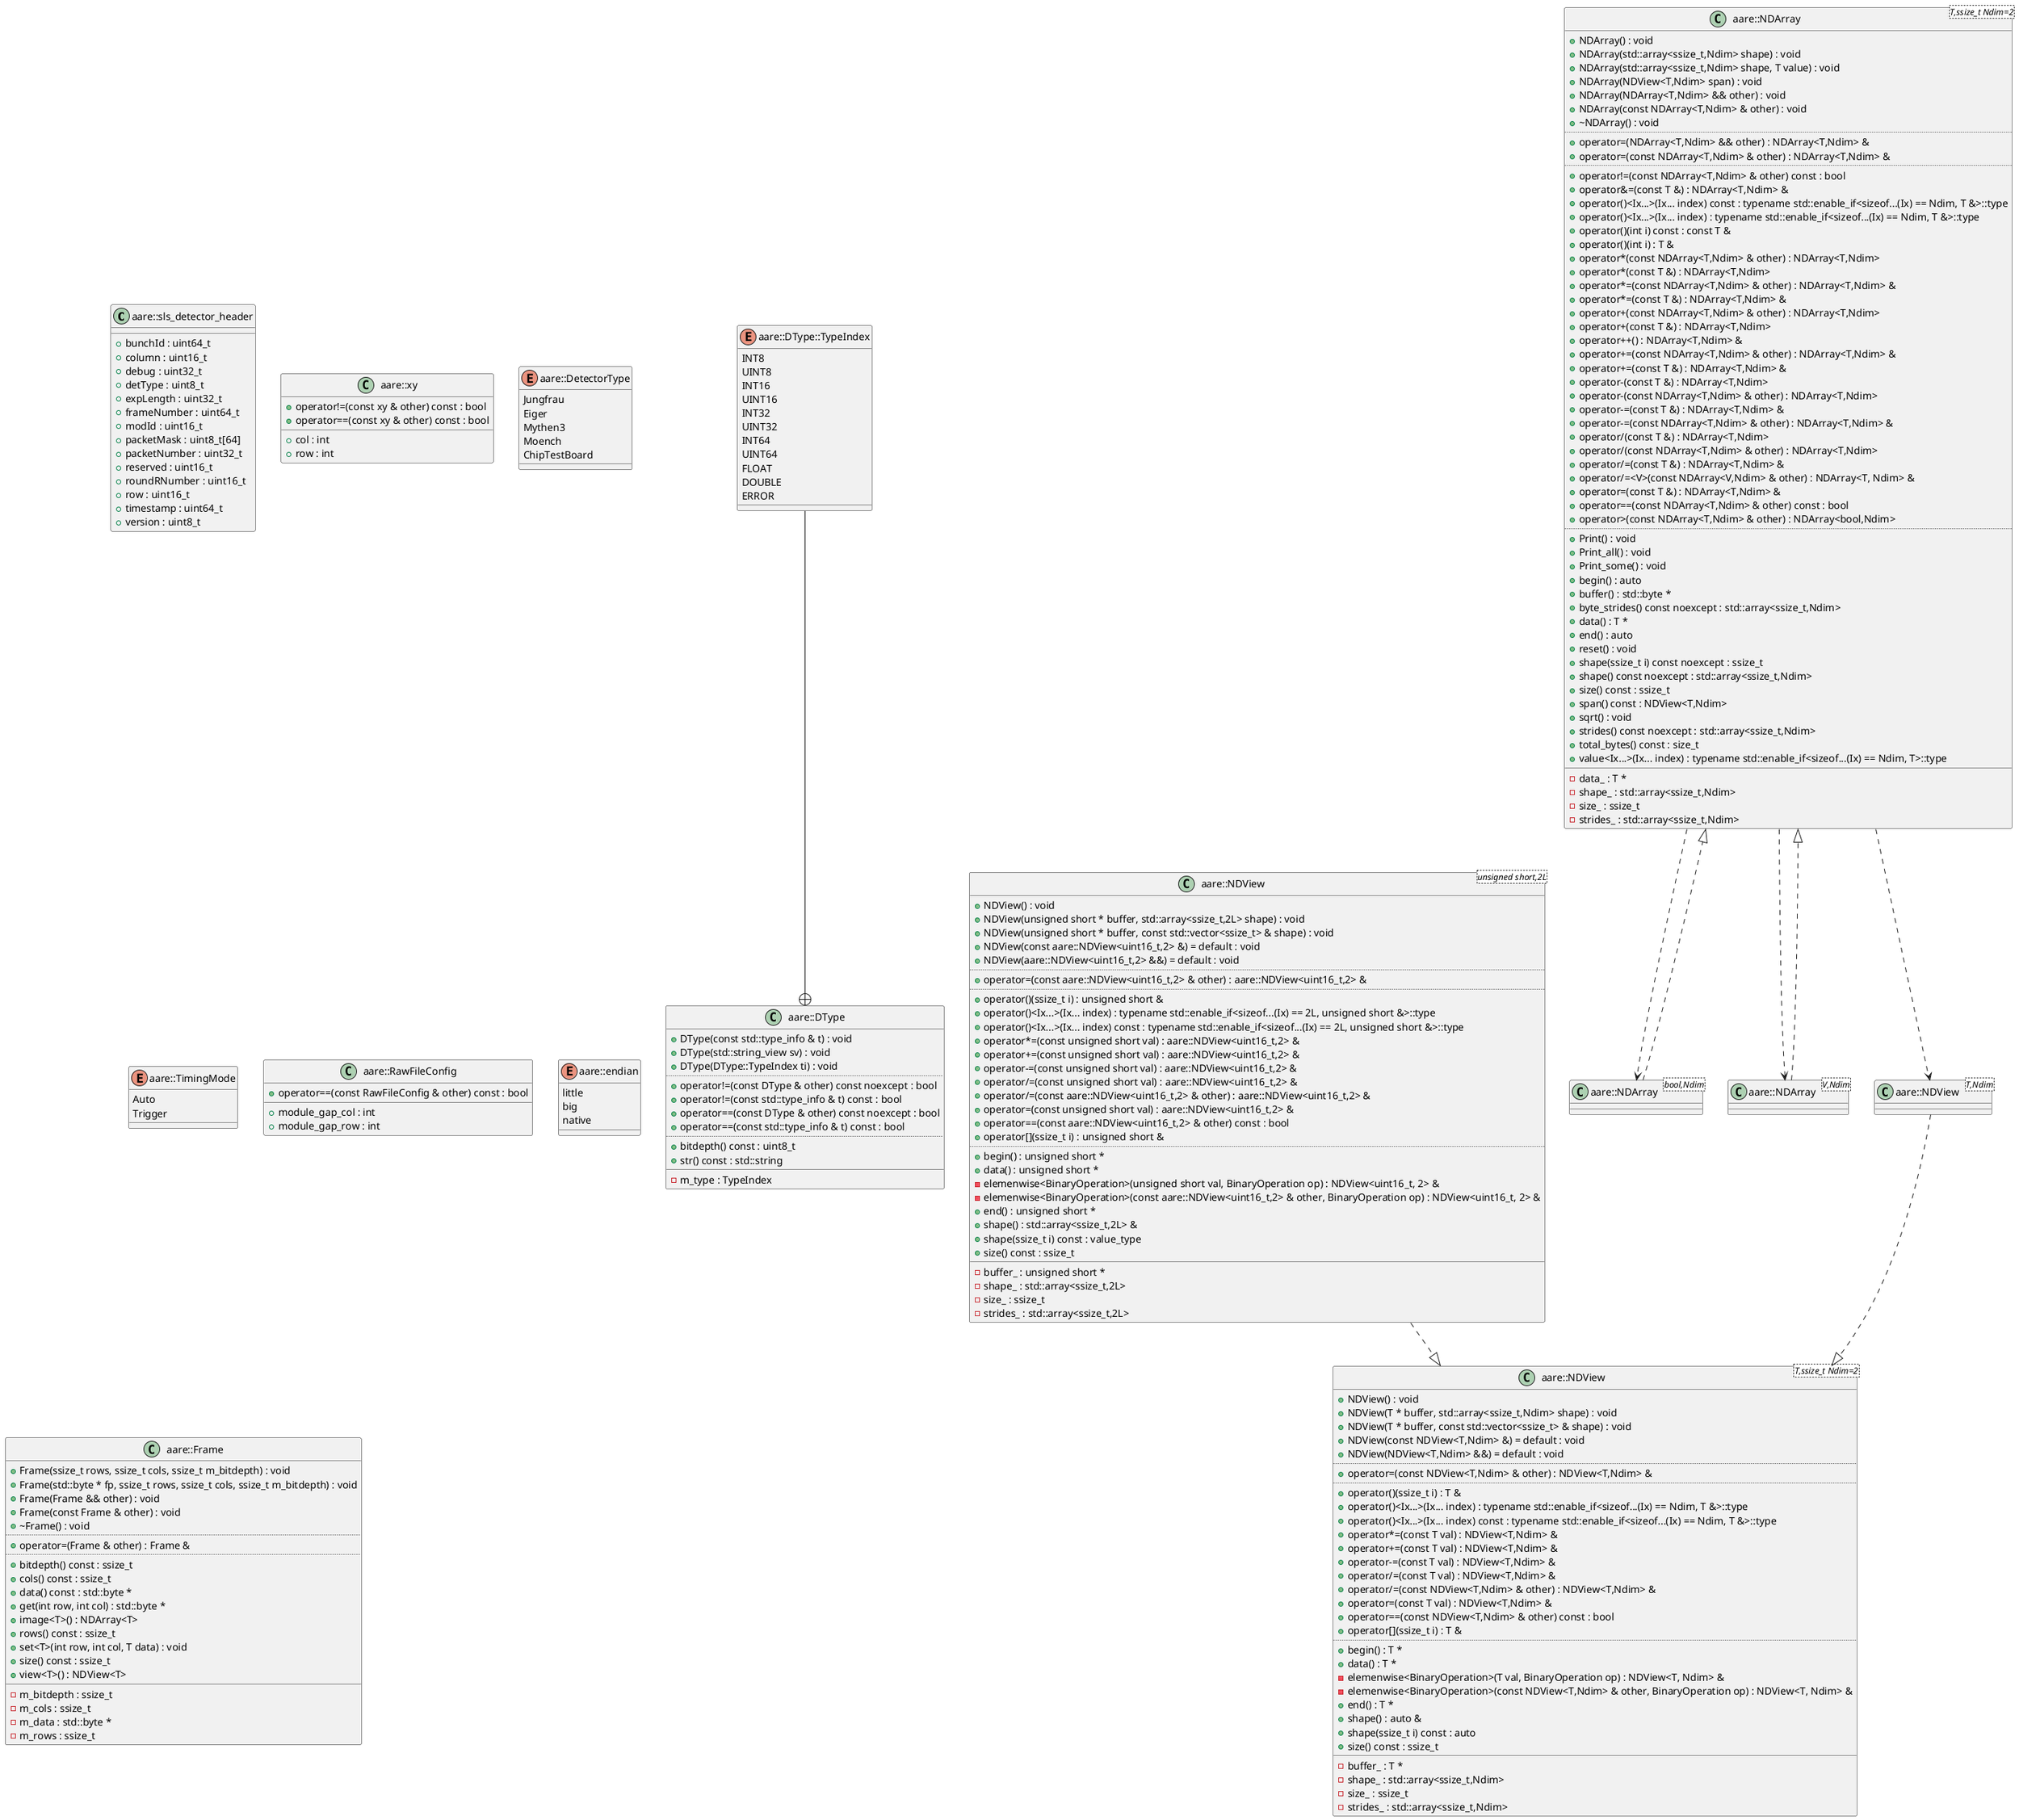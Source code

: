 @startuml
class "aare::sls_detector_header" as C_0001674535970515942906
class C_0001674535970515942906 {
__
+bunchId : uint64_t
+column : uint16_t
+debug : uint32_t
+detType : uint8_t
+expLength : uint32_t
+frameNumber : uint64_t
+modId : uint16_t
+packetMask : uint8_t[64]
+packetNumber : uint32_t
+reserved : uint16_t
+roundRNumber : uint16_t
+row : uint16_t
+timestamp : uint64_t
+version : uint8_t
}
class "aare::xy" as C_0000162230005032830360
class C_0000162230005032830360 {
+operator!=(const xy & other) const : bool
+operator==(const xy & other) const : bool
__
+col : int
+row : int
}
enum "aare::DetectorType" as C_0000214432771357383463
enum C_0000214432771357383463 {
Jungfrau
Eiger
Mythen3
Moench
ChipTestBoard
}
enum "aare::TimingMode" as C_0000845115331155903292
enum C_0000845115331155903292 {
Auto
Trigger
}
class "aare::RawFileConfig" as C_0000511537329021463656
class C_0000511537329021463656 {
+operator==(const RawFileConfig & other) const : bool
__
+module_gap_col : int
+module_gap_row : int
}
enum "aare::endian" as C_0000190468130082798308
enum C_0000190468130082798308 {
little
big
native
}
class "aare::DType" as C_0000703695317535186100
class C_0000703695317535186100 {
+DType(const std::type_info & t) : void
+DType(std::string_view sv) : void
+DType(DType::TypeIndex ti) : void
..
+operator!=(const DType & other) const noexcept : bool
+operator!=(const std::type_info & t) const : bool
+operator==(const DType & other) const noexcept : bool
+operator==(const std::type_info & t) const : bool
..
+bitdepth() const : uint8_t
+str() const : std::string
__
-m_type : TypeIndex
}
enum "aare::DType::TypeIndex" as C_0000575426556754591775
enum C_0000575426556754591775 {
INT8
UINT8
INT16
UINT16
INT32
UINT32
INT64
UINT64
FLOAT
DOUBLE
ERROR
}
class "aare::NDView<T,ssize_t Ndim=2>" as C_0000853339819629793090
class C_0000853339819629793090 {
+NDView() : void
+NDView(T * buffer, std::array<ssize_t,Ndim> shape) : void
+NDView(T * buffer, const std::vector<ssize_t> & shape) : void
+NDView(const NDView<T,Ndim> &) = default : void
+NDView(NDView<T,Ndim> &&) = default : void
..
+operator=(const NDView<T,Ndim> & other) : NDView<T,Ndim> &
..
+operator()(ssize_t i) : T &
+operator()<Ix...>(Ix... index) : typename std::enable_if<sizeof...(Ix) == Ndim, T &>::type
+operator()<Ix...>(Ix... index) const : typename std::enable_if<sizeof...(Ix) == Ndim, T &>::type
+operator*=(const T val) : NDView<T,Ndim> &
+operator+=(const T val) : NDView<T,Ndim> &
+operator-=(const T val) : NDView<T,Ndim> &
+operator/=(const T val) : NDView<T,Ndim> &
+operator/=(const NDView<T,Ndim> & other) : NDView<T,Ndim> &
+operator=(const T val) : NDView<T,Ndim> &
+operator==(const NDView<T,Ndim> & other) const : bool
+operator[](ssize_t i) : T &
..
+begin() : T *
+data() : T *
-elemenwise<BinaryOperation>(T val, BinaryOperation op) : NDView<T, Ndim> &
-elemenwise<BinaryOperation>(const NDView<T,Ndim> & other, BinaryOperation op) : NDView<T, Ndim> &
+end() : T *
+shape() : auto &
+shape(ssize_t i) const : auto
+size() const : ssize_t
__
-buffer_ : T *
-shape_ : std::array<ssize_t,Ndim>
-size_ : ssize_t
-strides_ : std::array<ssize_t,Ndim>
}
class "aare::NDView<unsigned short,2L>" as C_0000800815410987673815
class C_0000800815410987673815 {
+NDView() : void
+NDView(unsigned short * buffer, std::array<ssize_t,2L> shape) : void
+NDView(unsigned short * buffer, const std::vector<ssize_t> & shape) : void
+NDView(const aare::NDView<uint16_t,2> &) = default : void
+NDView(aare::NDView<uint16_t,2> &&) = default : void
..
+operator=(const aare::NDView<uint16_t,2> & other) : aare::NDView<uint16_t,2> &
..
+operator()(ssize_t i) : unsigned short &
+operator()<Ix...>(Ix... index) : typename std::enable_if<sizeof...(Ix) == 2L, unsigned short &>::type
+operator()<Ix...>(Ix... index) const : typename std::enable_if<sizeof...(Ix) == 2L, unsigned short &>::type
+operator*=(const unsigned short val) : aare::NDView<uint16_t,2> &
+operator+=(const unsigned short val) : aare::NDView<uint16_t,2> &
+operator-=(const unsigned short val) : aare::NDView<uint16_t,2> &
+operator/=(const unsigned short val) : aare::NDView<uint16_t,2> &
+operator/=(const aare::NDView<uint16_t,2> & other) : aare::NDView<uint16_t,2> &
+operator=(const unsigned short val) : aare::NDView<uint16_t,2> &
+operator==(const aare::NDView<uint16_t,2> & other) const : bool
+operator[](ssize_t i) : unsigned short &
..
+begin() : unsigned short *
+data() : unsigned short *
-elemenwise<BinaryOperation>(unsigned short val, BinaryOperation op) : NDView<uint16_t, 2> &
-elemenwise<BinaryOperation>(const aare::NDView<uint16_t,2> & other, BinaryOperation op) : NDView<uint16_t, 2> &
+end() : unsigned short *
+shape() : std::array<ssize_t,2L> &
+shape(ssize_t i) const : value_type
+size() const : ssize_t
__
-buffer_ : unsigned short *
-shape_ : std::array<ssize_t,2L>
-size_ : ssize_t
-strides_ : std::array<ssize_t,2L>
}
class "aare::NDView<T,Ndim>" as C_0001549403386232143110
class C_0001549403386232143110 {
__
}
class "aare::NDArray<bool,Ndim>" as C_0000823076622246857026
class C_0000823076622246857026 {
__
}
class "aare::NDArray<V,Ndim>" as C_0002198222861307321825
class C_0002198222861307321825 {
__
}
class "aare::NDArray<T,ssize_t Ndim=2>" as C_0001181947618035129503
class C_0001181947618035129503 {
+NDArray() : void
+NDArray(std::array<ssize_t,Ndim> shape) : void
+NDArray(std::array<ssize_t,Ndim> shape, T value) : void
+NDArray(NDView<T,Ndim> span) : void
+NDArray(NDArray<T,Ndim> && other) : void
+NDArray(const NDArray<T,Ndim> & other) : void
+~NDArray() : void
..
+operator=(NDArray<T,Ndim> && other) : NDArray<T,Ndim> &
+operator=(const NDArray<T,Ndim> & other) : NDArray<T,Ndim> &
..
+operator!=(const NDArray<T,Ndim> & other) const : bool
+operator&=(const T &) : NDArray<T,Ndim> &
+operator()<Ix...>(Ix... index) const : typename std::enable_if<sizeof...(Ix) == Ndim, T &>::type
+operator()<Ix...>(Ix... index) : typename std::enable_if<sizeof...(Ix) == Ndim, T &>::type
+operator()(int i) const : const T &
+operator()(int i) : T &
+operator*(const NDArray<T,Ndim> & other) : NDArray<T,Ndim>
+operator*(const T &) : NDArray<T,Ndim>
+operator*=(const NDArray<T,Ndim> & other) : NDArray<T,Ndim> &
+operator*=(const T &) : NDArray<T,Ndim> &
+operator+(const NDArray<T,Ndim> & other) : NDArray<T,Ndim>
+operator+(const T &) : NDArray<T,Ndim>
+operator++() : NDArray<T,Ndim> &
+operator+=(const NDArray<T,Ndim> & other) : NDArray<T,Ndim> &
+operator+=(const T &) : NDArray<T,Ndim> &
+operator-(const T &) : NDArray<T,Ndim>
+operator-(const NDArray<T,Ndim> & other) : NDArray<T,Ndim>
+operator-=(const T &) : NDArray<T,Ndim> &
+operator-=(const NDArray<T,Ndim> & other) : NDArray<T,Ndim> &
+operator/(const T &) : NDArray<T,Ndim>
+operator/(const NDArray<T,Ndim> & other) : NDArray<T,Ndim>
+operator/=(const T &) : NDArray<T,Ndim> &
+operator/=<V>(const NDArray<V,Ndim> & other) : NDArray<T, Ndim> &
+operator=(const T &) : NDArray<T,Ndim> &
+operator==(const NDArray<T,Ndim> & other) const : bool
+operator>(const NDArray<T,Ndim> & other) : NDArray<bool,Ndim>
..
+Print() : void
+Print_all() : void
+Print_some() : void
+begin() : auto
+buffer() : std::byte *
+byte_strides() const noexcept : std::array<ssize_t,Ndim>
+data() : T *
+end() : auto
+reset() : void
+shape(ssize_t i) const noexcept : ssize_t
+shape() const noexcept : std::array<ssize_t,Ndim>
+size() const : ssize_t
+span() const : NDView<T,Ndim>
+sqrt() : void
+strides() const noexcept : std::array<ssize_t,Ndim>
+total_bytes() const : size_t
+value<Ix...>(Ix... index) : typename std::enable_if<sizeof...(Ix) == Ndim, T>::type
__
-data_ : T *
-shape_ : std::array<ssize_t,Ndim>
-size_ : ssize_t
-strides_ : std::array<ssize_t,Ndim>
}
class "aare::Frame" as C_0001608703618093824988
class C_0001608703618093824988 {
+Frame(ssize_t rows, ssize_t cols, ssize_t m_bitdepth) : void
+Frame(std::byte * fp, ssize_t rows, ssize_t cols, ssize_t m_bitdepth) : void
+Frame(Frame && other) : void
+Frame(const Frame & other) : void
+~Frame() : void
..
+operator=(Frame & other) : Frame &
..
+bitdepth() const : ssize_t
+cols() const : ssize_t
+data() const : std::byte *
+get(int row, int col) : std::byte *
+image<T>() : NDArray<T>
+rows() const : ssize_t
+set<T>(int row, int col, T data) : void
+size() const : ssize_t
+view<T>() : NDView<T>
__
-m_bitdepth : ssize_t
-m_cols : ssize_t
-m_data : std::byte *
-m_rows : ssize_t
}
C_0000575426556754591775 --+ C_0000703695317535186100
C_0000800815410987673815 ..|> C_0000853339819629793090
C_0001549403386232143110 ..|> C_0000853339819629793090
C_0000823076622246857026 ..|> C_0001181947618035129503
C_0002198222861307321825 ..|> C_0001181947618035129503
C_0001181947618035129503 ..> C_0001549403386232143110
C_0001181947618035129503 ..> C_0000823076622246857026
C_0001181947618035129503 ..> C_0002198222861307321825

'Generated with clang-uml, version 0.5.1
'LLVM version clang version 17.0.6 (Fedora 17.0.6-2.fc39)
@enduml
